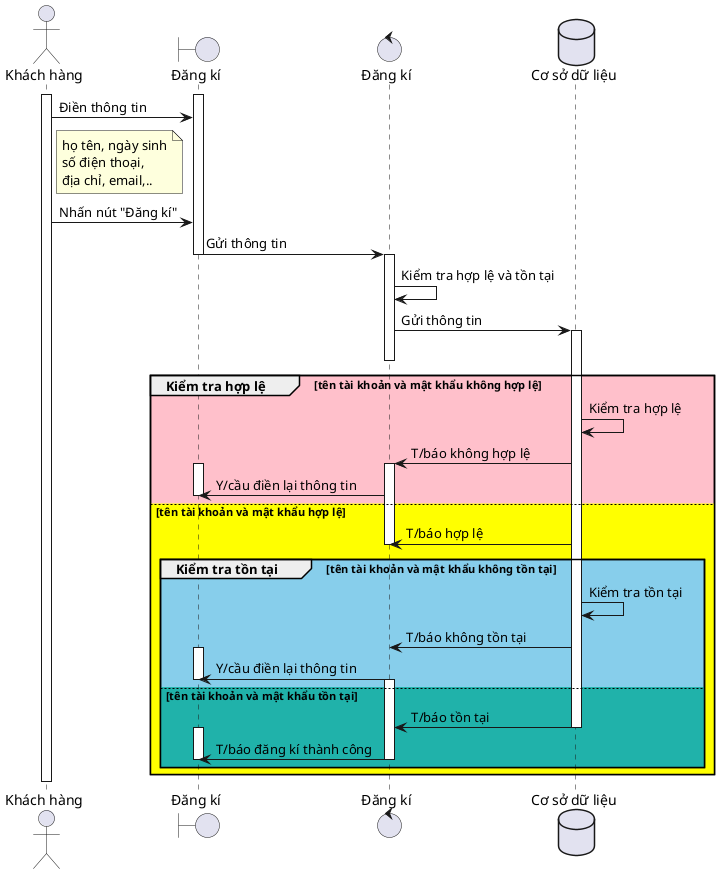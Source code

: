 @startuml SequenceLogin
actor "Khách hàng" as actor
boundary "Đăng kí" as ui_register
control "Đăng kí" as ctrl_register
database "Cơ sở dữ liệu" as db_register

activate actor
activate ui_register
    actor -> ui_register: Điền thông tin
note right of actor
họ tên, ngày sinh
số điện thoại,
địa chỉ, email,..
end note
    actor -> ui_register: Nhấn nút "Đăng kí"
    ui_register -> ctrl_register: Gửi thông tin
deactivate ui_register

activate ctrl_register
    ctrl_register -> ctrl_register: Kiểm tra hợp lệ và tồn tại
    ctrl_register -> db_register: Gửi thông tin
activate db_register
deactivate ctrl_register

group #Pink Kiểm tra hợp lệ [tên tài khoản và mật khẩu không hợp lệ]
    db_register -> db_register: Kiểm tra hợp lệ
    db_register -> ctrl_register: T/báo không hợp lệ
activate ctrl_register
activate ui_register
    ctrl_register -> ui_register: Y/cầu điền lại thông tin
deactivate ui_register
else #Yellow tên tài khoản và mật khẩu hợp lệ
    db_register -> ctrl_register: T/báo hợp lệ
deactivate ctrl_register


group #SkyBlue Kiểm tra tồn tại [tên tài khoản và mật khẩu không tồn tại]
    db_register -> db_register: Kiểm tra tồn tại
    db_register -> ctrl_register: T/báo không tồn tại
activate ui_register
    ctrl_register -> ui_register: Y/cầu điền lại thông tin
deactivate ui_register
else #LightSeaGreen tên tài khoản và mật khẩu tồn tại
activate ctrl_register
    db_register -> ctrl_register: T/báo tồn tại
deactivate db_register
activate ui_register
    ctrl_register -> ui_register: T/báo đăng kí thành công
deactivate ui_register
deactivate ctrl_register
end
end
deactivate actor

@enduml
